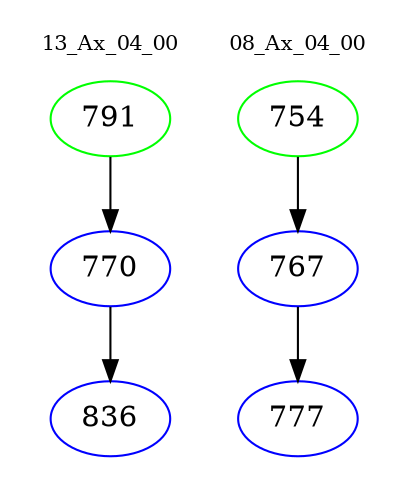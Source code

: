 digraph{
subgraph cluster_0 {
color = white
label = "13_Ax_04_00";
fontsize=10;
T0_791 [label="791", color="green"]
T0_791 -> T0_770 [color="black"]
T0_770 [label="770", color="blue"]
T0_770 -> T0_836 [color="black"]
T0_836 [label="836", color="blue"]
}
subgraph cluster_1 {
color = white
label = "08_Ax_04_00";
fontsize=10;
T1_754 [label="754", color="green"]
T1_754 -> T1_767 [color="black"]
T1_767 [label="767", color="blue"]
T1_767 -> T1_777 [color="black"]
T1_777 [label="777", color="blue"]
}
}
